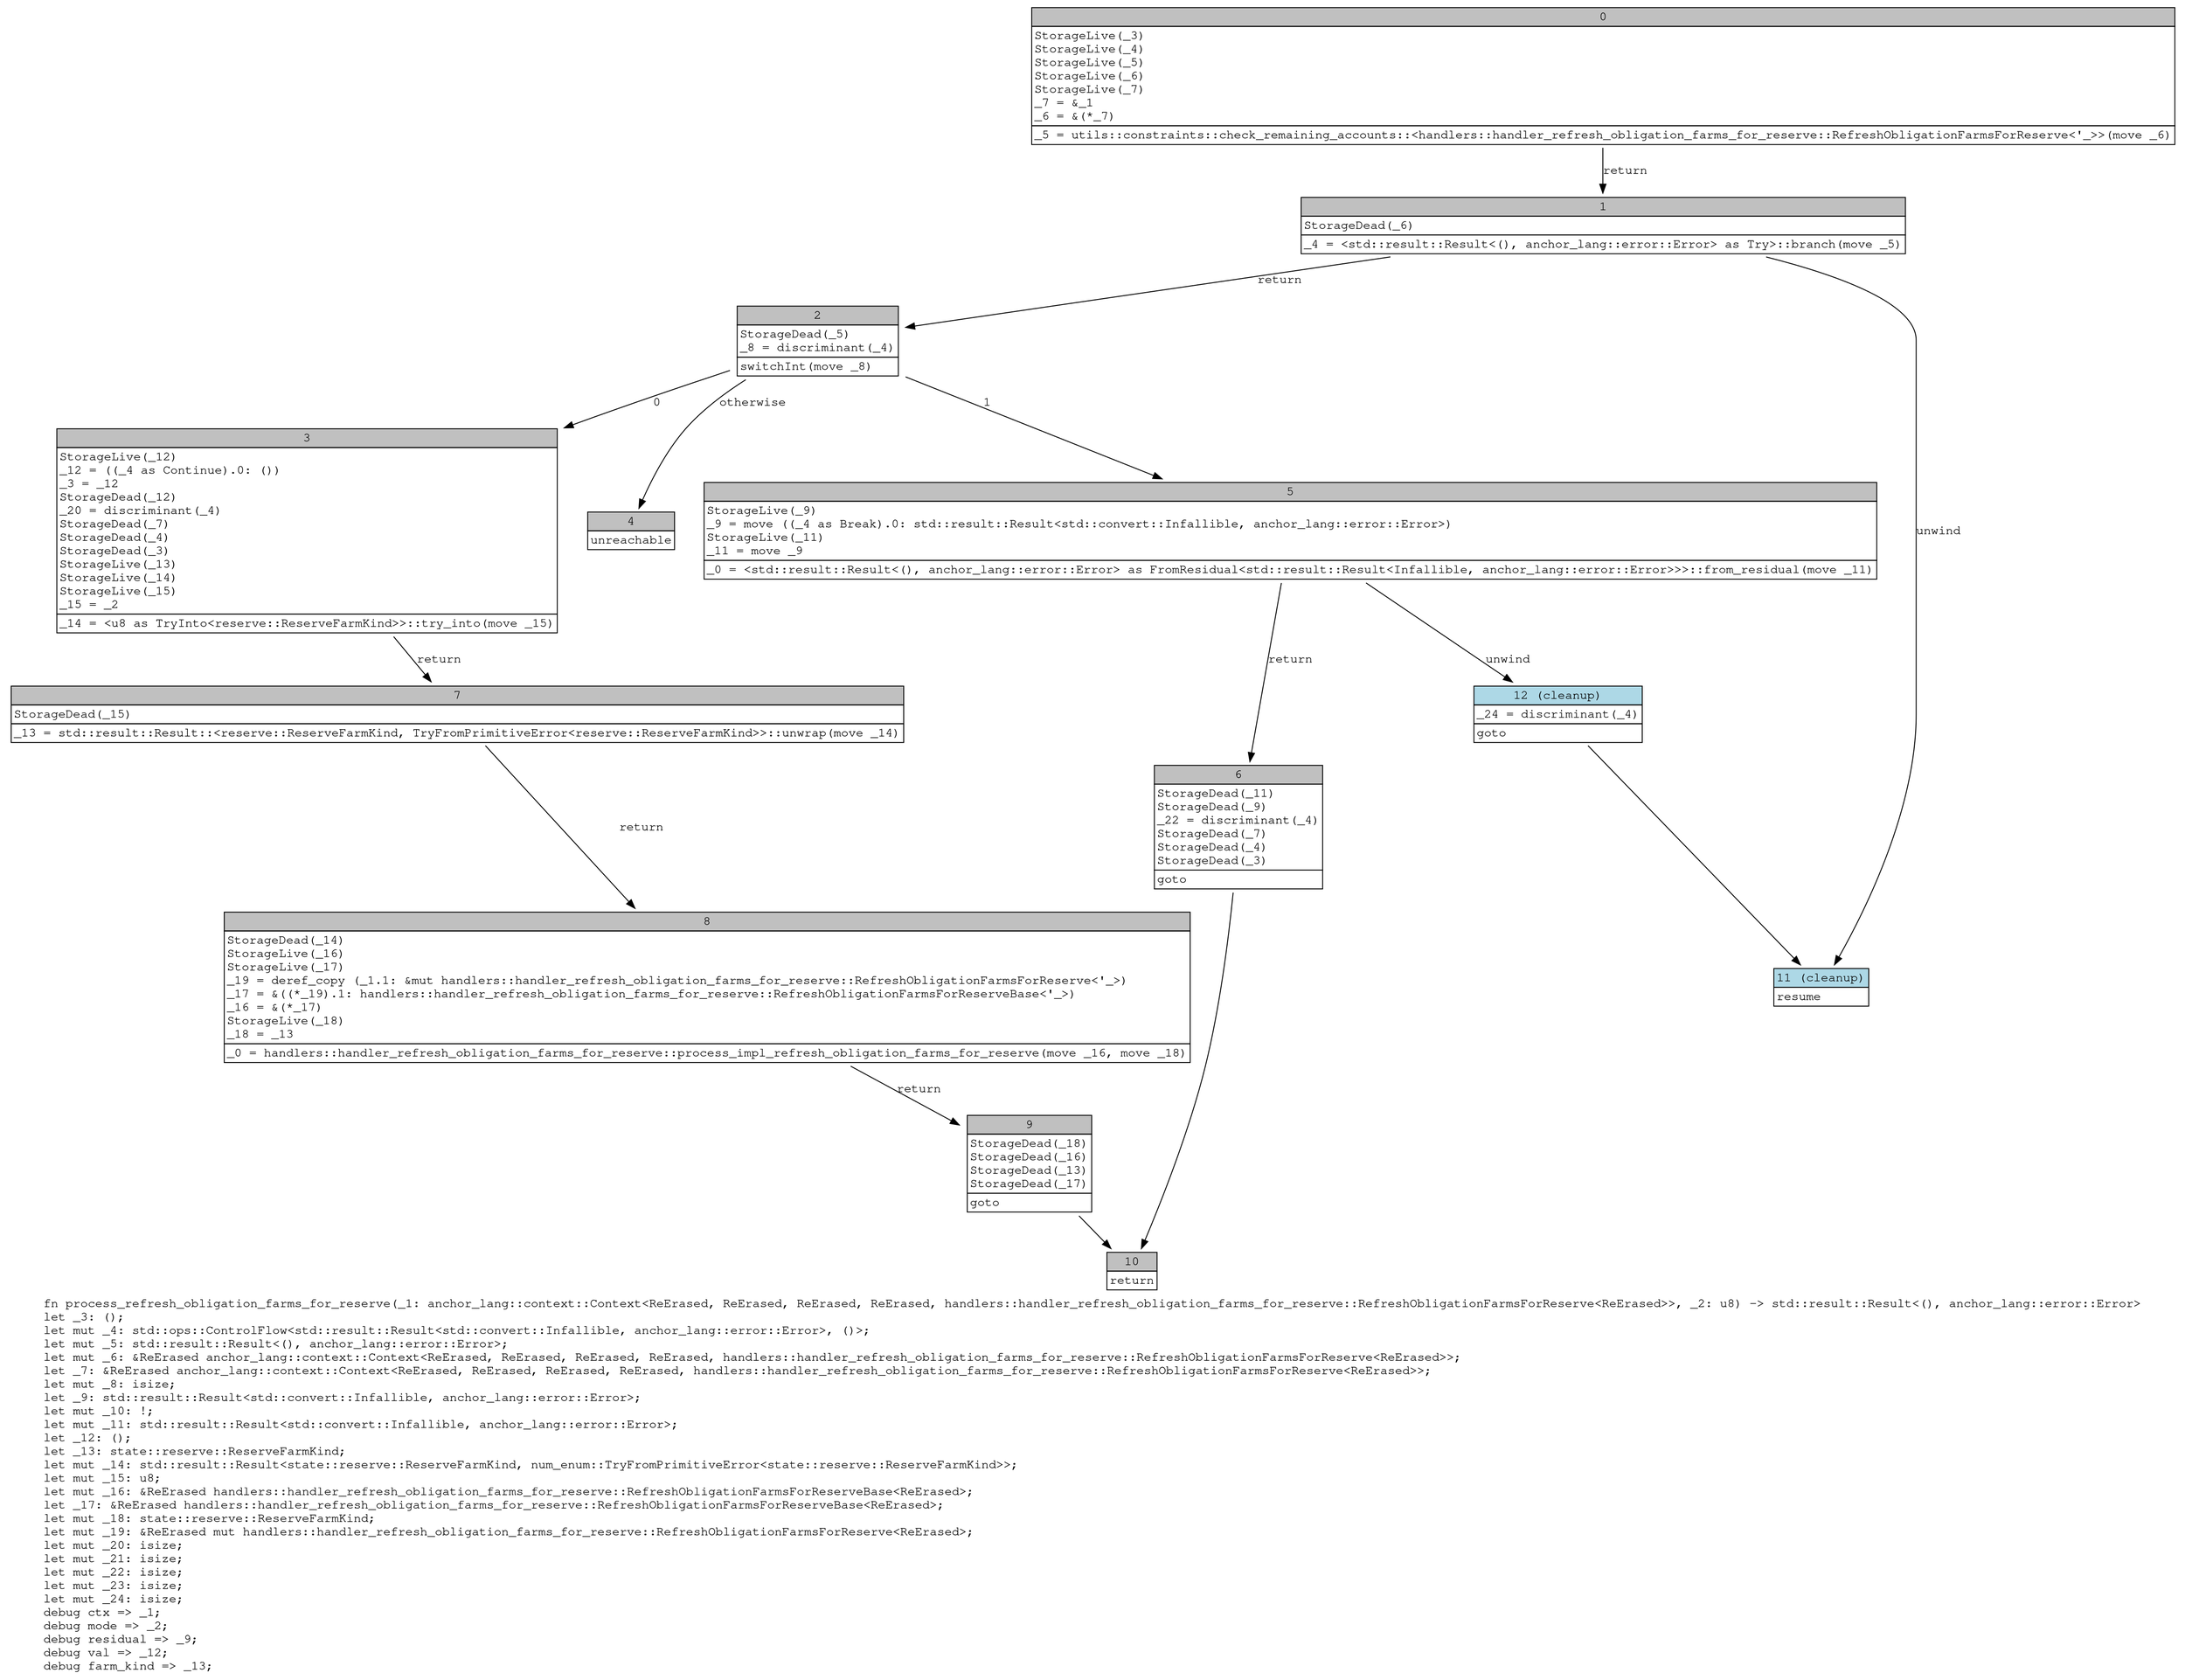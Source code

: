 digraph Mir_0_513 {
    graph [fontname="Courier, monospace"];
    node [fontname="Courier, monospace"];
    edge [fontname="Courier, monospace"];
    label=<fn process_refresh_obligation_farms_for_reserve(_1: anchor_lang::context::Context&lt;ReErased, ReErased, ReErased, ReErased, handlers::handler_refresh_obligation_farms_for_reserve::RefreshObligationFarmsForReserve&lt;ReErased&gt;&gt;, _2: u8) -&gt; std::result::Result&lt;(), anchor_lang::error::Error&gt;<br align="left"/>let _3: ();<br align="left"/>let mut _4: std::ops::ControlFlow&lt;std::result::Result&lt;std::convert::Infallible, anchor_lang::error::Error&gt;, ()&gt;;<br align="left"/>let mut _5: std::result::Result&lt;(), anchor_lang::error::Error&gt;;<br align="left"/>let mut _6: &amp;ReErased anchor_lang::context::Context&lt;ReErased, ReErased, ReErased, ReErased, handlers::handler_refresh_obligation_farms_for_reserve::RefreshObligationFarmsForReserve&lt;ReErased&gt;&gt;;<br align="left"/>let _7: &amp;ReErased anchor_lang::context::Context&lt;ReErased, ReErased, ReErased, ReErased, handlers::handler_refresh_obligation_farms_for_reserve::RefreshObligationFarmsForReserve&lt;ReErased&gt;&gt;;<br align="left"/>let mut _8: isize;<br align="left"/>let _9: std::result::Result&lt;std::convert::Infallible, anchor_lang::error::Error&gt;;<br align="left"/>let mut _10: !;<br align="left"/>let mut _11: std::result::Result&lt;std::convert::Infallible, anchor_lang::error::Error&gt;;<br align="left"/>let _12: ();<br align="left"/>let _13: state::reserve::ReserveFarmKind;<br align="left"/>let mut _14: std::result::Result&lt;state::reserve::ReserveFarmKind, num_enum::TryFromPrimitiveError&lt;state::reserve::ReserveFarmKind&gt;&gt;;<br align="left"/>let mut _15: u8;<br align="left"/>let mut _16: &amp;ReErased handlers::handler_refresh_obligation_farms_for_reserve::RefreshObligationFarmsForReserveBase&lt;ReErased&gt;;<br align="left"/>let _17: &amp;ReErased handlers::handler_refresh_obligation_farms_for_reserve::RefreshObligationFarmsForReserveBase&lt;ReErased&gt;;<br align="left"/>let mut _18: state::reserve::ReserveFarmKind;<br align="left"/>let mut _19: &amp;ReErased mut handlers::handler_refresh_obligation_farms_for_reserve::RefreshObligationFarmsForReserve&lt;ReErased&gt;;<br align="left"/>let mut _20: isize;<br align="left"/>let mut _21: isize;<br align="left"/>let mut _22: isize;<br align="left"/>let mut _23: isize;<br align="left"/>let mut _24: isize;<br align="left"/>debug ctx =&gt; _1;<br align="left"/>debug mode =&gt; _2;<br align="left"/>debug residual =&gt; _9;<br align="left"/>debug val =&gt; _12;<br align="left"/>debug farm_kind =&gt; _13;<br align="left"/>>;
    bb0__0_513 [shape="none", label=<<table border="0" cellborder="1" cellspacing="0"><tr><td bgcolor="gray" align="center" colspan="1">0</td></tr><tr><td align="left" balign="left">StorageLive(_3)<br/>StorageLive(_4)<br/>StorageLive(_5)<br/>StorageLive(_6)<br/>StorageLive(_7)<br/>_7 = &amp;_1<br/>_6 = &amp;(*_7)<br/></td></tr><tr><td align="left">_5 = utils::constraints::check_remaining_accounts::&lt;handlers::handler_refresh_obligation_farms_for_reserve::RefreshObligationFarmsForReserve&lt;'_&gt;&gt;(move _6)</td></tr></table>>];
    bb1__0_513 [shape="none", label=<<table border="0" cellborder="1" cellspacing="0"><tr><td bgcolor="gray" align="center" colspan="1">1</td></tr><tr><td align="left" balign="left">StorageDead(_6)<br/></td></tr><tr><td align="left">_4 = &lt;std::result::Result&lt;(), anchor_lang::error::Error&gt; as Try&gt;::branch(move _5)</td></tr></table>>];
    bb2__0_513 [shape="none", label=<<table border="0" cellborder="1" cellspacing="0"><tr><td bgcolor="gray" align="center" colspan="1">2</td></tr><tr><td align="left" balign="left">StorageDead(_5)<br/>_8 = discriminant(_4)<br/></td></tr><tr><td align="left">switchInt(move _8)</td></tr></table>>];
    bb3__0_513 [shape="none", label=<<table border="0" cellborder="1" cellspacing="0"><tr><td bgcolor="gray" align="center" colspan="1">3</td></tr><tr><td align="left" balign="left">StorageLive(_12)<br/>_12 = ((_4 as Continue).0: ())<br/>_3 = _12<br/>StorageDead(_12)<br/>_20 = discriminant(_4)<br/>StorageDead(_7)<br/>StorageDead(_4)<br/>StorageDead(_3)<br/>StorageLive(_13)<br/>StorageLive(_14)<br/>StorageLive(_15)<br/>_15 = _2<br/></td></tr><tr><td align="left">_14 = &lt;u8 as TryInto&lt;reserve::ReserveFarmKind&gt;&gt;::try_into(move _15)</td></tr></table>>];
    bb4__0_513 [shape="none", label=<<table border="0" cellborder="1" cellspacing="0"><tr><td bgcolor="gray" align="center" colspan="1">4</td></tr><tr><td align="left">unreachable</td></tr></table>>];
    bb5__0_513 [shape="none", label=<<table border="0" cellborder="1" cellspacing="0"><tr><td bgcolor="gray" align="center" colspan="1">5</td></tr><tr><td align="left" balign="left">StorageLive(_9)<br/>_9 = move ((_4 as Break).0: std::result::Result&lt;std::convert::Infallible, anchor_lang::error::Error&gt;)<br/>StorageLive(_11)<br/>_11 = move _9<br/></td></tr><tr><td align="left">_0 = &lt;std::result::Result&lt;(), anchor_lang::error::Error&gt; as FromResidual&lt;std::result::Result&lt;Infallible, anchor_lang::error::Error&gt;&gt;&gt;::from_residual(move _11)</td></tr></table>>];
    bb6__0_513 [shape="none", label=<<table border="0" cellborder="1" cellspacing="0"><tr><td bgcolor="gray" align="center" colspan="1">6</td></tr><tr><td align="left" balign="left">StorageDead(_11)<br/>StorageDead(_9)<br/>_22 = discriminant(_4)<br/>StorageDead(_7)<br/>StorageDead(_4)<br/>StorageDead(_3)<br/></td></tr><tr><td align="left">goto</td></tr></table>>];
    bb7__0_513 [shape="none", label=<<table border="0" cellborder="1" cellspacing="0"><tr><td bgcolor="gray" align="center" colspan="1">7</td></tr><tr><td align="left" balign="left">StorageDead(_15)<br/></td></tr><tr><td align="left">_13 = std::result::Result::&lt;reserve::ReserveFarmKind, TryFromPrimitiveError&lt;reserve::ReserveFarmKind&gt;&gt;::unwrap(move _14)</td></tr></table>>];
    bb8__0_513 [shape="none", label=<<table border="0" cellborder="1" cellspacing="0"><tr><td bgcolor="gray" align="center" colspan="1">8</td></tr><tr><td align="left" balign="left">StorageDead(_14)<br/>StorageLive(_16)<br/>StorageLive(_17)<br/>_19 = deref_copy (_1.1: &amp;mut handlers::handler_refresh_obligation_farms_for_reserve::RefreshObligationFarmsForReserve&lt;'_&gt;)<br/>_17 = &amp;((*_19).1: handlers::handler_refresh_obligation_farms_for_reserve::RefreshObligationFarmsForReserveBase&lt;'_&gt;)<br/>_16 = &amp;(*_17)<br/>StorageLive(_18)<br/>_18 = _13<br/></td></tr><tr><td align="left">_0 = handlers::handler_refresh_obligation_farms_for_reserve::process_impl_refresh_obligation_farms_for_reserve(move _16, move _18)</td></tr></table>>];
    bb9__0_513 [shape="none", label=<<table border="0" cellborder="1" cellspacing="0"><tr><td bgcolor="gray" align="center" colspan="1">9</td></tr><tr><td align="left" balign="left">StorageDead(_18)<br/>StorageDead(_16)<br/>StorageDead(_13)<br/>StorageDead(_17)<br/></td></tr><tr><td align="left">goto</td></tr></table>>];
    bb10__0_513 [shape="none", label=<<table border="0" cellborder="1" cellspacing="0"><tr><td bgcolor="gray" align="center" colspan="1">10</td></tr><tr><td align="left">return</td></tr></table>>];
    bb11__0_513 [shape="none", label=<<table border="0" cellborder="1" cellspacing="0"><tr><td bgcolor="lightblue" align="center" colspan="1">11 (cleanup)</td></tr><tr><td align="left">resume</td></tr></table>>];
    bb12__0_513 [shape="none", label=<<table border="0" cellborder="1" cellspacing="0"><tr><td bgcolor="lightblue" align="center" colspan="1">12 (cleanup)</td></tr><tr><td align="left" balign="left">_24 = discriminant(_4)<br/></td></tr><tr><td align="left">goto</td></tr></table>>];
    bb0__0_513 -> bb1__0_513 [label="return"];
    bb1__0_513 -> bb2__0_513 [label="return"];
    bb1__0_513 -> bb11__0_513 [label="unwind"];
    bb2__0_513 -> bb3__0_513 [label="0"];
    bb2__0_513 -> bb5__0_513 [label="1"];
    bb2__0_513 -> bb4__0_513 [label="otherwise"];
    bb3__0_513 -> bb7__0_513 [label="return"];
    bb5__0_513 -> bb6__0_513 [label="return"];
    bb5__0_513 -> bb12__0_513 [label="unwind"];
    bb6__0_513 -> bb10__0_513 [label=""];
    bb7__0_513 -> bb8__0_513 [label="return"];
    bb8__0_513 -> bb9__0_513 [label="return"];
    bb9__0_513 -> bb10__0_513 [label=""];
    bb12__0_513 -> bb11__0_513 [label=""];
}
